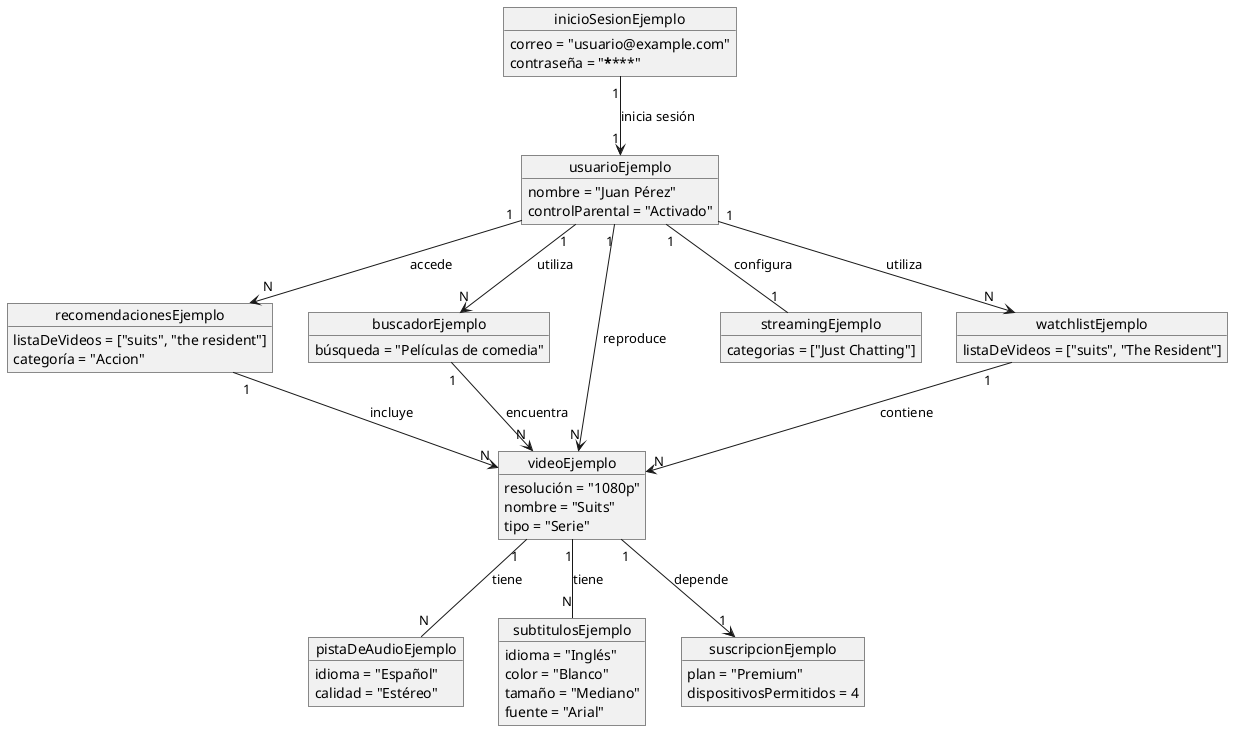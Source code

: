 @startuml diagramaDeObjetosMejora1

object inicioSesionEjemplo {
    correo = "usuario@example.com"
    contraseña = "********"
}

object usuarioEjemplo {
    nombre = "Juan Pérez"
    controlParental = "Activado"
}

object recomendacionesEjemplo {
    listaDeVideos = ["suits", "the resident"]
    categoría = "Accion"
}

object buscadorEjemplo {
    búsqueda = "Películas de comedia"
}

object videoEjemplo {
    resolución = "1080p"
    nombre = "Suits"
    tipo = "Serie"
}

object pistaDeAudioEjemplo {
    idioma = "Español"
    calidad = "Estéreo"
}

object subtitulosEjemplo {
    idioma = "Inglés"
    color = "Blanco"
    tamaño = "Mediano"
    fuente = "Arial"
}

object streamingEjemplo {
    categorias = ["Just Chatting"]
}

object watchlistEjemplo {
    listaDeVideos = ["suits", "The Resident"]
}

object suscripcionEjemplo {
    plan = "Premium"
    dispositivosPermitidos = 4
}

inicioSesionEjemplo "1" --> "1" usuarioEjemplo : inicia sesión
usuarioEjemplo "1" --> "N" recomendacionesEjemplo : accede
usuarioEjemplo "1" --> "N" watchlistEjemplo : utiliza
usuarioEjemplo "1" -- "1" streamingEjemplo : configura
usuarioEjemplo "1" --> "N" buscadorEjemplo : utiliza
usuarioEjemplo "1" --> "N" videoEjemplo : reproduce

recomendacionesEjemplo "1" --> "N" videoEjemplo : incluye
watchlistEjemplo "1" --> "N" videoEjemplo : contiene
buscadorEjemplo "1" --> "N" videoEjemplo : encuentra

videoEjemplo "1" -- "N" pistaDeAudioEjemplo : tiene
videoEjemplo "1" -- "N" subtitulosEjemplo : tiene
videoEjemplo "1" --> "1" suscripcionEjemplo : depende

@enduml

